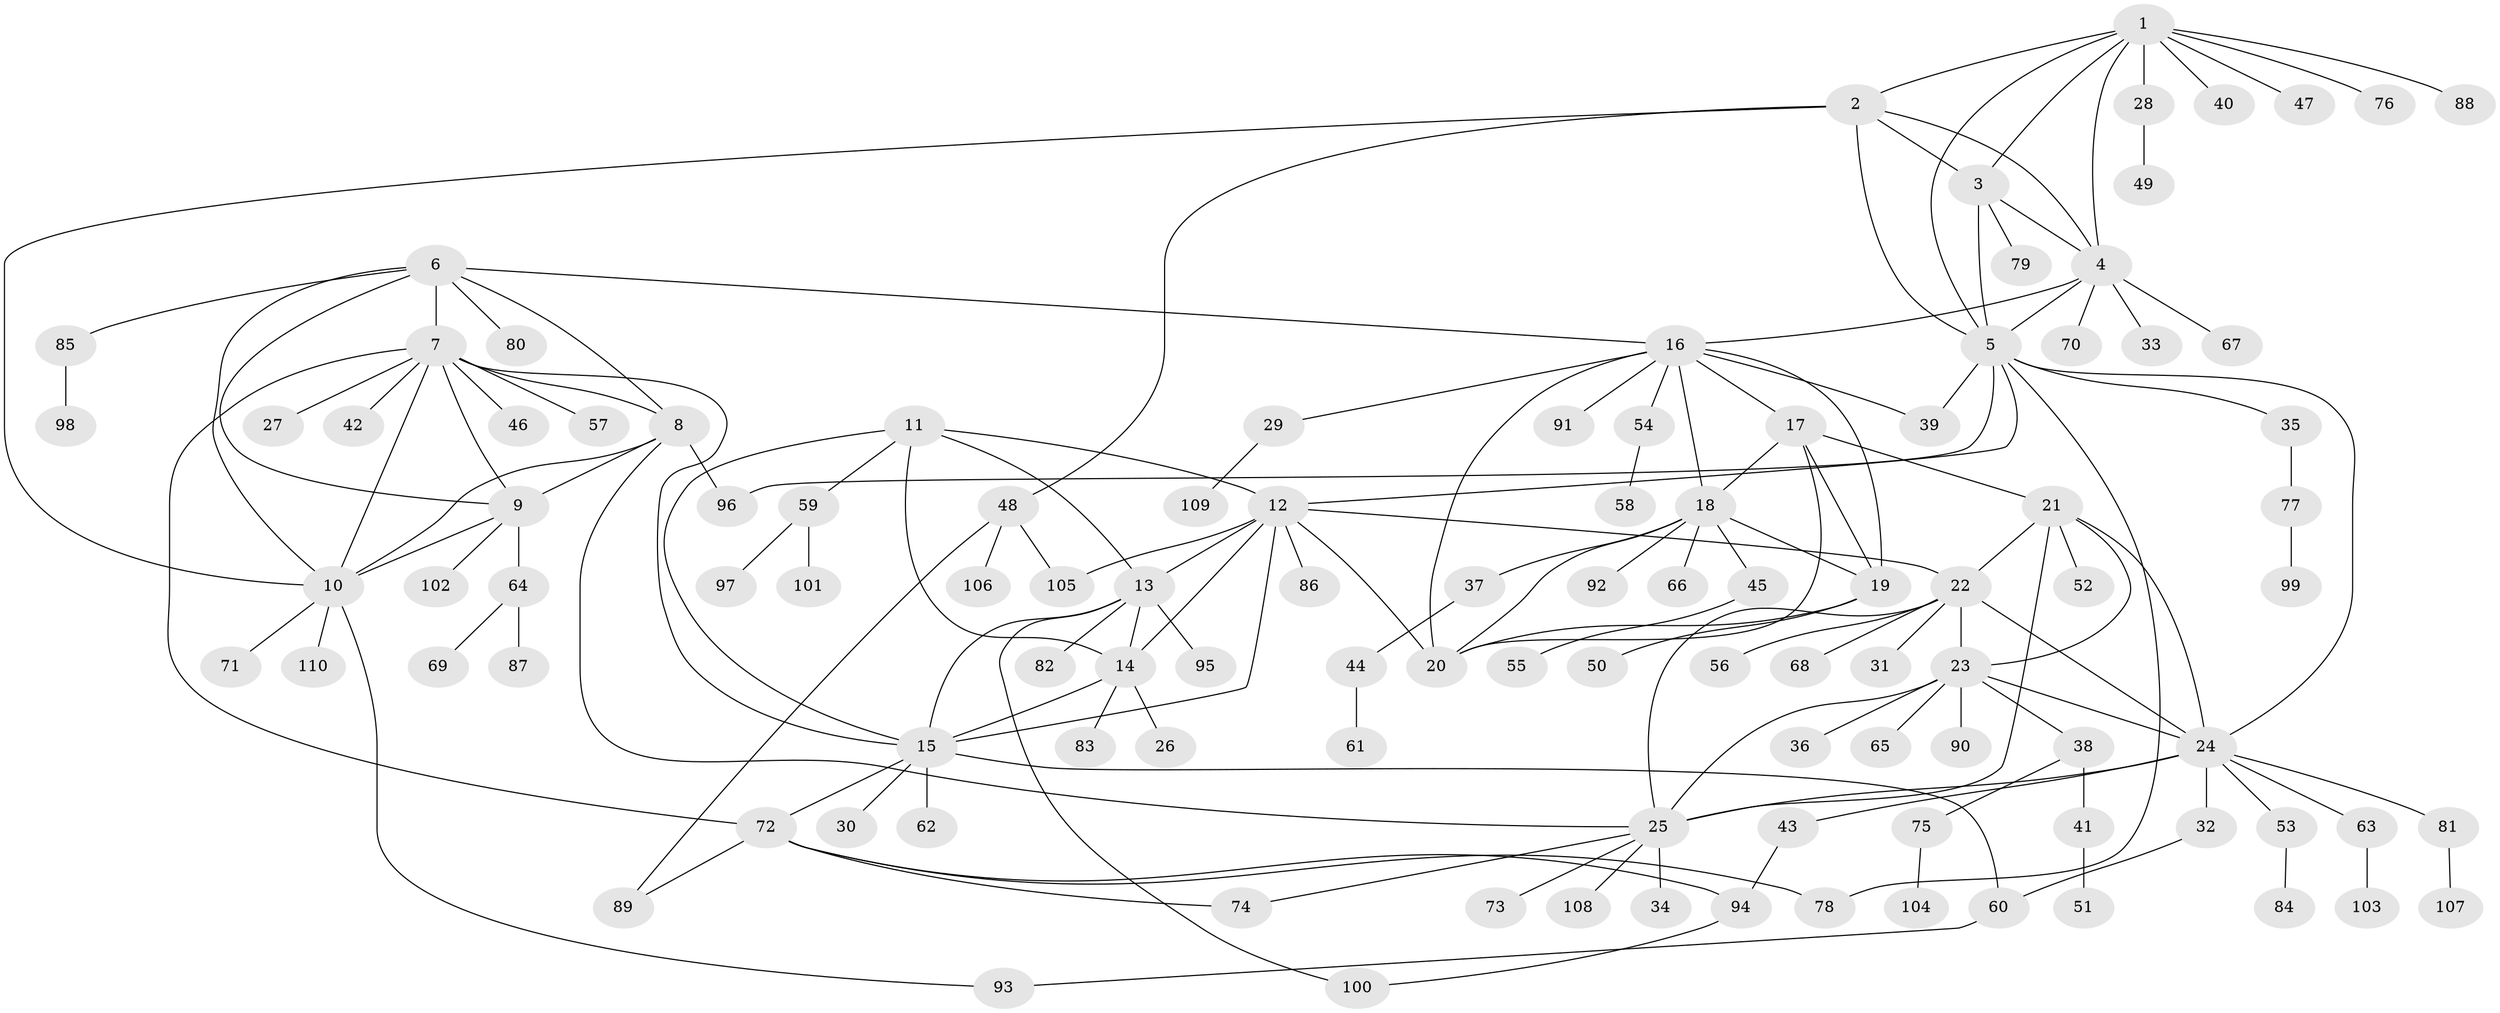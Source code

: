 // coarse degree distribution, {7: 0.07792207792207792, 8: 0.05194805194805195, 9: 0.03896103896103896, 5: 0.03896103896103896, 4: 0.025974025974025976, 6: 0.025974025974025976, 3: 0.05194805194805195, 10: 0.012987012987012988, 1: 0.5194805194805194, 2: 0.15584415584415584}
// Generated by graph-tools (version 1.1) at 2025/42/03/06/25 10:42:13]
// undirected, 110 vertices, 156 edges
graph export_dot {
graph [start="1"]
  node [color=gray90,style=filled];
  1;
  2;
  3;
  4;
  5;
  6;
  7;
  8;
  9;
  10;
  11;
  12;
  13;
  14;
  15;
  16;
  17;
  18;
  19;
  20;
  21;
  22;
  23;
  24;
  25;
  26;
  27;
  28;
  29;
  30;
  31;
  32;
  33;
  34;
  35;
  36;
  37;
  38;
  39;
  40;
  41;
  42;
  43;
  44;
  45;
  46;
  47;
  48;
  49;
  50;
  51;
  52;
  53;
  54;
  55;
  56;
  57;
  58;
  59;
  60;
  61;
  62;
  63;
  64;
  65;
  66;
  67;
  68;
  69;
  70;
  71;
  72;
  73;
  74;
  75;
  76;
  77;
  78;
  79;
  80;
  81;
  82;
  83;
  84;
  85;
  86;
  87;
  88;
  89;
  90;
  91;
  92;
  93;
  94;
  95;
  96;
  97;
  98;
  99;
  100;
  101;
  102;
  103;
  104;
  105;
  106;
  107;
  108;
  109;
  110;
  1 -- 2;
  1 -- 3;
  1 -- 4;
  1 -- 5;
  1 -- 28;
  1 -- 40;
  1 -- 47;
  1 -- 76;
  1 -- 88;
  2 -- 3;
  2 -- 4;
  2 -- 5;
  2 -- 10;
  2 -- 48;
  3 -- 4;
  3 -- 5;
  3 -- 79;
  4 -- 5;
  4 -- 16;
  4 -- 33;
  4 -- 67;
  4 -- 70;
  5 -- 12;
  5 -- 24;
  5 -- 35;
  5 -- 39;
  5 -- 78;
  5 -- 96;
  6 -- 7;
  6 -- 8;
  6 -- 9;
  6 -- 10;
  6 -- 16;
  6 -- 80;
  6 -- 85;
  7 -- 8;
  7 -- 9;
  7 -- 10;
  7 -- 15;
  7 -- 27;
  7 -- 42;
  7 -- 46;
  7 -- 57;
  7 -- 72;
  8 -- 9;
  8 -- 10;
  8 -- 25;
  8 -- 96;
  9 -- 10;
  9 -- 64;
  9 -- 102;
  10 -- 71;
  10 -- 93;
  10 -- 110;
  11 -- 12;
  11 -- 13;
  11 -- 14;
  11 -- 15;
  11 -- 59;
  12 -- 13;
  12 -- 14;
  12 -- 15;
  12 -- 20;
  12 -- 22;
  12 -- 86;
  12 -- 105;
  13 -- 14;
  13 -- 15;
  13 -- 82;
  13 -- 95;
  13 -- 100;
  14 -- 15;
  14 -- 26;
  14 -- 83;
  15 -- 30;
  15 -- 60;
  15 -- 62;
  15 -- 72;
  16 -- 17;
  16 -- 18;
  16 -- 19;
  16 -- 20;
  16 -- 29;
  16 -- 39;
  16 -- 54;
  16 -- 91;
  17 -- 18;
  17 -- 19;
  17 -- 20;
  17 -- 21;
  18 -- 19;
  18 -- 20;
  18 -- 37;
  18 -- 45;
  18 -- 66;
  18 -- 92;
  19 -- 20;
  19 -- 50;
  21 -- 22;
  21 -- 23;
  21 -- 24;
  21 -- 25;
  21 -- 52;
  22 -- 23;
  22 -- 24;
  22 -- 25;
  22 -- 31;
  22 -- 56;
  22 -- 68;
  23 -- 24;
  23 -- 25;
  23 -- 36;
  23 -- 38;
  23 -- 65;
  23 -- 90;
  24 -- 25;
  24 -- 32;
  24 -- 43;
  24 -- 53;
  24 -- 63;
  24 -- 81;
  25 -- 34;
  25 -- 73;
  25 -- 74;
  25 -- 108;
  28 -- 49;
  29 -- 109;
  32 -- 60;
  35 -- 77;
  37 -- 44;
  38 -- 41;
  38 -- 75;
  41 -- 51;
  43 -- 94;
  44 -- 61;
  45 -- 55;
  48 -- 89;
  48 -- 105;
  48 -- 106;
  53 -- 84;
  54 -- 58;
  59 -- 97;
  59 -- 101;
  60 -- 93;
  63 -- 103;
  64 -- 69;
  64 -- 87;
  72 -- 74;
  72 -- 78;
  72 -- 89;
  72 -- 94;
  75 -- 104;
  77 -- 99;
  81 -- 107;
  85 -- 98;
  94 -- 100;
}

